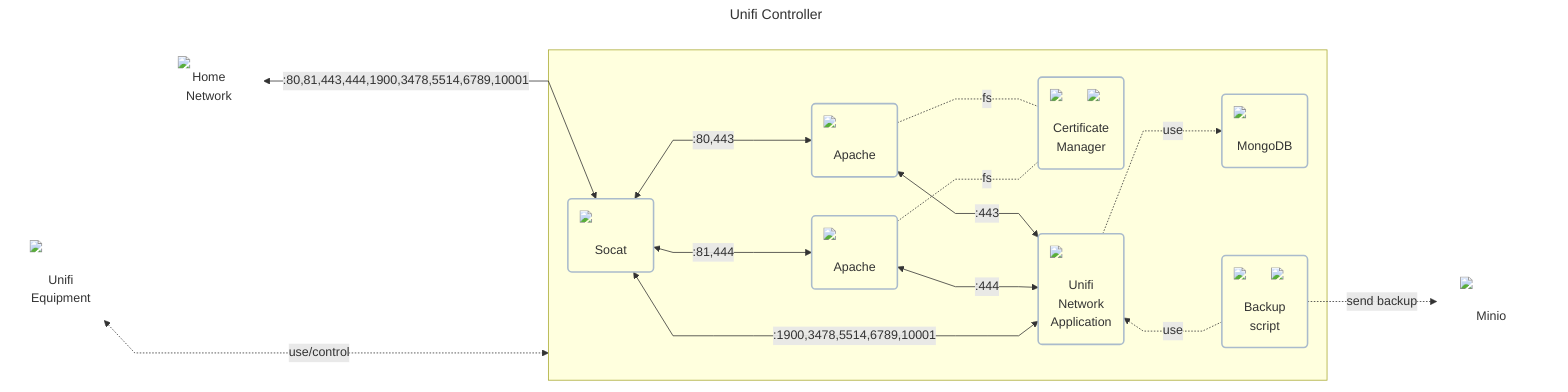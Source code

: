 ---
title: Unifi Controller
---
%%{ init : { "theme" : "default", "flowchart" : { "curve" : "linear" }}}%%

%% TODO: Specify which ports are open
flowchart LR
    classDef default fill:#00000000,stroke:#00000000,stroke-width:0px;
    classDef component fill:#00000000,stroke:#aabbccff,stroke-width:2px;
    classDef section fill:#00000000,stroke:#aabbccff,stroke-width:3px;

    home_network["<img src='../../../../icons/network.png' style='min-width:80px;max-width:80px' />Home<br />Network"]
    unifi_equipment["<img src='../../../../icons/unifi-protect.png' style='min-width:80px;max-width:80px' /><br />Unifi<br />Equipment"]

    subgraph app_wrapper[" "]
        socket_proxy("<img src='../../../../icons/ingress.png' style='min-width:80px;max-width:80px' /><br />Socat")
        http_proxy_1("<img src='../../../../icons/apache.png' style='min-width:80px;max-width:80px' /><br />Apache")
        http_proxy_2("<img src='../../../../icons/apache.png' style='min-width:80px;max-width:80px' /><br />Apache")
        certificate_manager("<img src='../../../../icons/cronjob.png' style='min-width:32px;max-width:32px;position:absolute;top:0;right:0' /><img src='../../../../icons/lets-encrypt.png' style='min-width:80px;max-width:80px' /><br />Certificate<br />Manager")
        app("<img src='../../../../icons/unifi.png' style='min-width:80px;max-width:80px' /><br />Unifi<br />Network<br />Application")
        database("<img src='../../../../icons/mongodb.png' style='min-width:80px;max-width:80px' /><br />MongoDB")
        script_backup("<img src='../../../../icons/cronjob.png' style='min-width:32px;max-width:32px;position:absolute;top:0;right:0' /><img src='../../../../icons/chromium+playwright.png' style='min-width:80px;max-width:80px' /><br />Backup<br />script")

        class app component
        class database component
        class certificate_manager component
        class http_proxy_1 component
        class http_proxy_2 component
        class script_backup component
        class socket_proxy component

        socket_proxy <--->|:80,443| http_proxy_1 <--->|:443| app
        socket_proxy <--->|:81,444| http_proxy_2 <--->|:444| app
        socket_proxy <--->|:1900,3478,5514,6789,10001| app
        http_proxy_1 & http_proxy_2 -..-|fs| certificate_manager
        app ~~~ script_backup -..->|use| app
        app -..->|use| database
    end
    class app_wrapper section

    s3_database["<img src='../../../../icons/minio.png' style='min-width:80px;max-width:80px' /><br />Minio"]

    home_network <-->|:80,81,443,444,1900,3478,5514,6789,10001| socket_proxy
    unifi_equipment <-..->|use/control| app_wrapper
    unifi_equipment ~~~~ socket_proxy
    script_backup -.->|send backup| s3_database